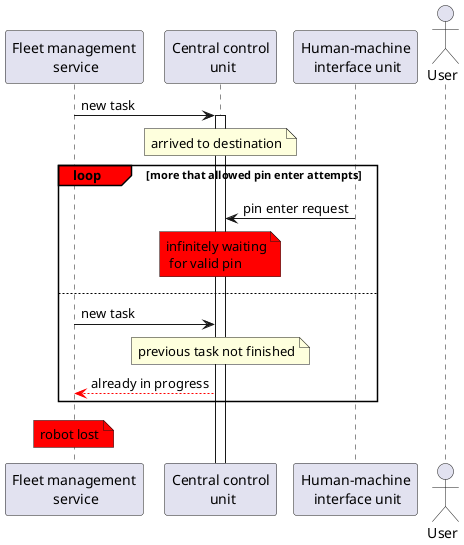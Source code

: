 @startuml
!pragma teoz true
'autonumber

participant "Fleet management\n service" as FMS
participant "Central control\n unit" as CCU
participant "Human-machine\n interface unit" as HMI
actor "User" as User

FMS -> CCU: new task

activate CCU
note over CCU: arrived to destination

loop#red more that allowed pin enter attempts
HMI -> CCU: pin enter request
note over CCU #red: infinitely waiting\n for valid pin

else

FMS -> CCU: new task
note over CCU: previous task not finished
CCU --[#red]> FMS: already in progress

end

note over FMS #red: robot lost

@enduml